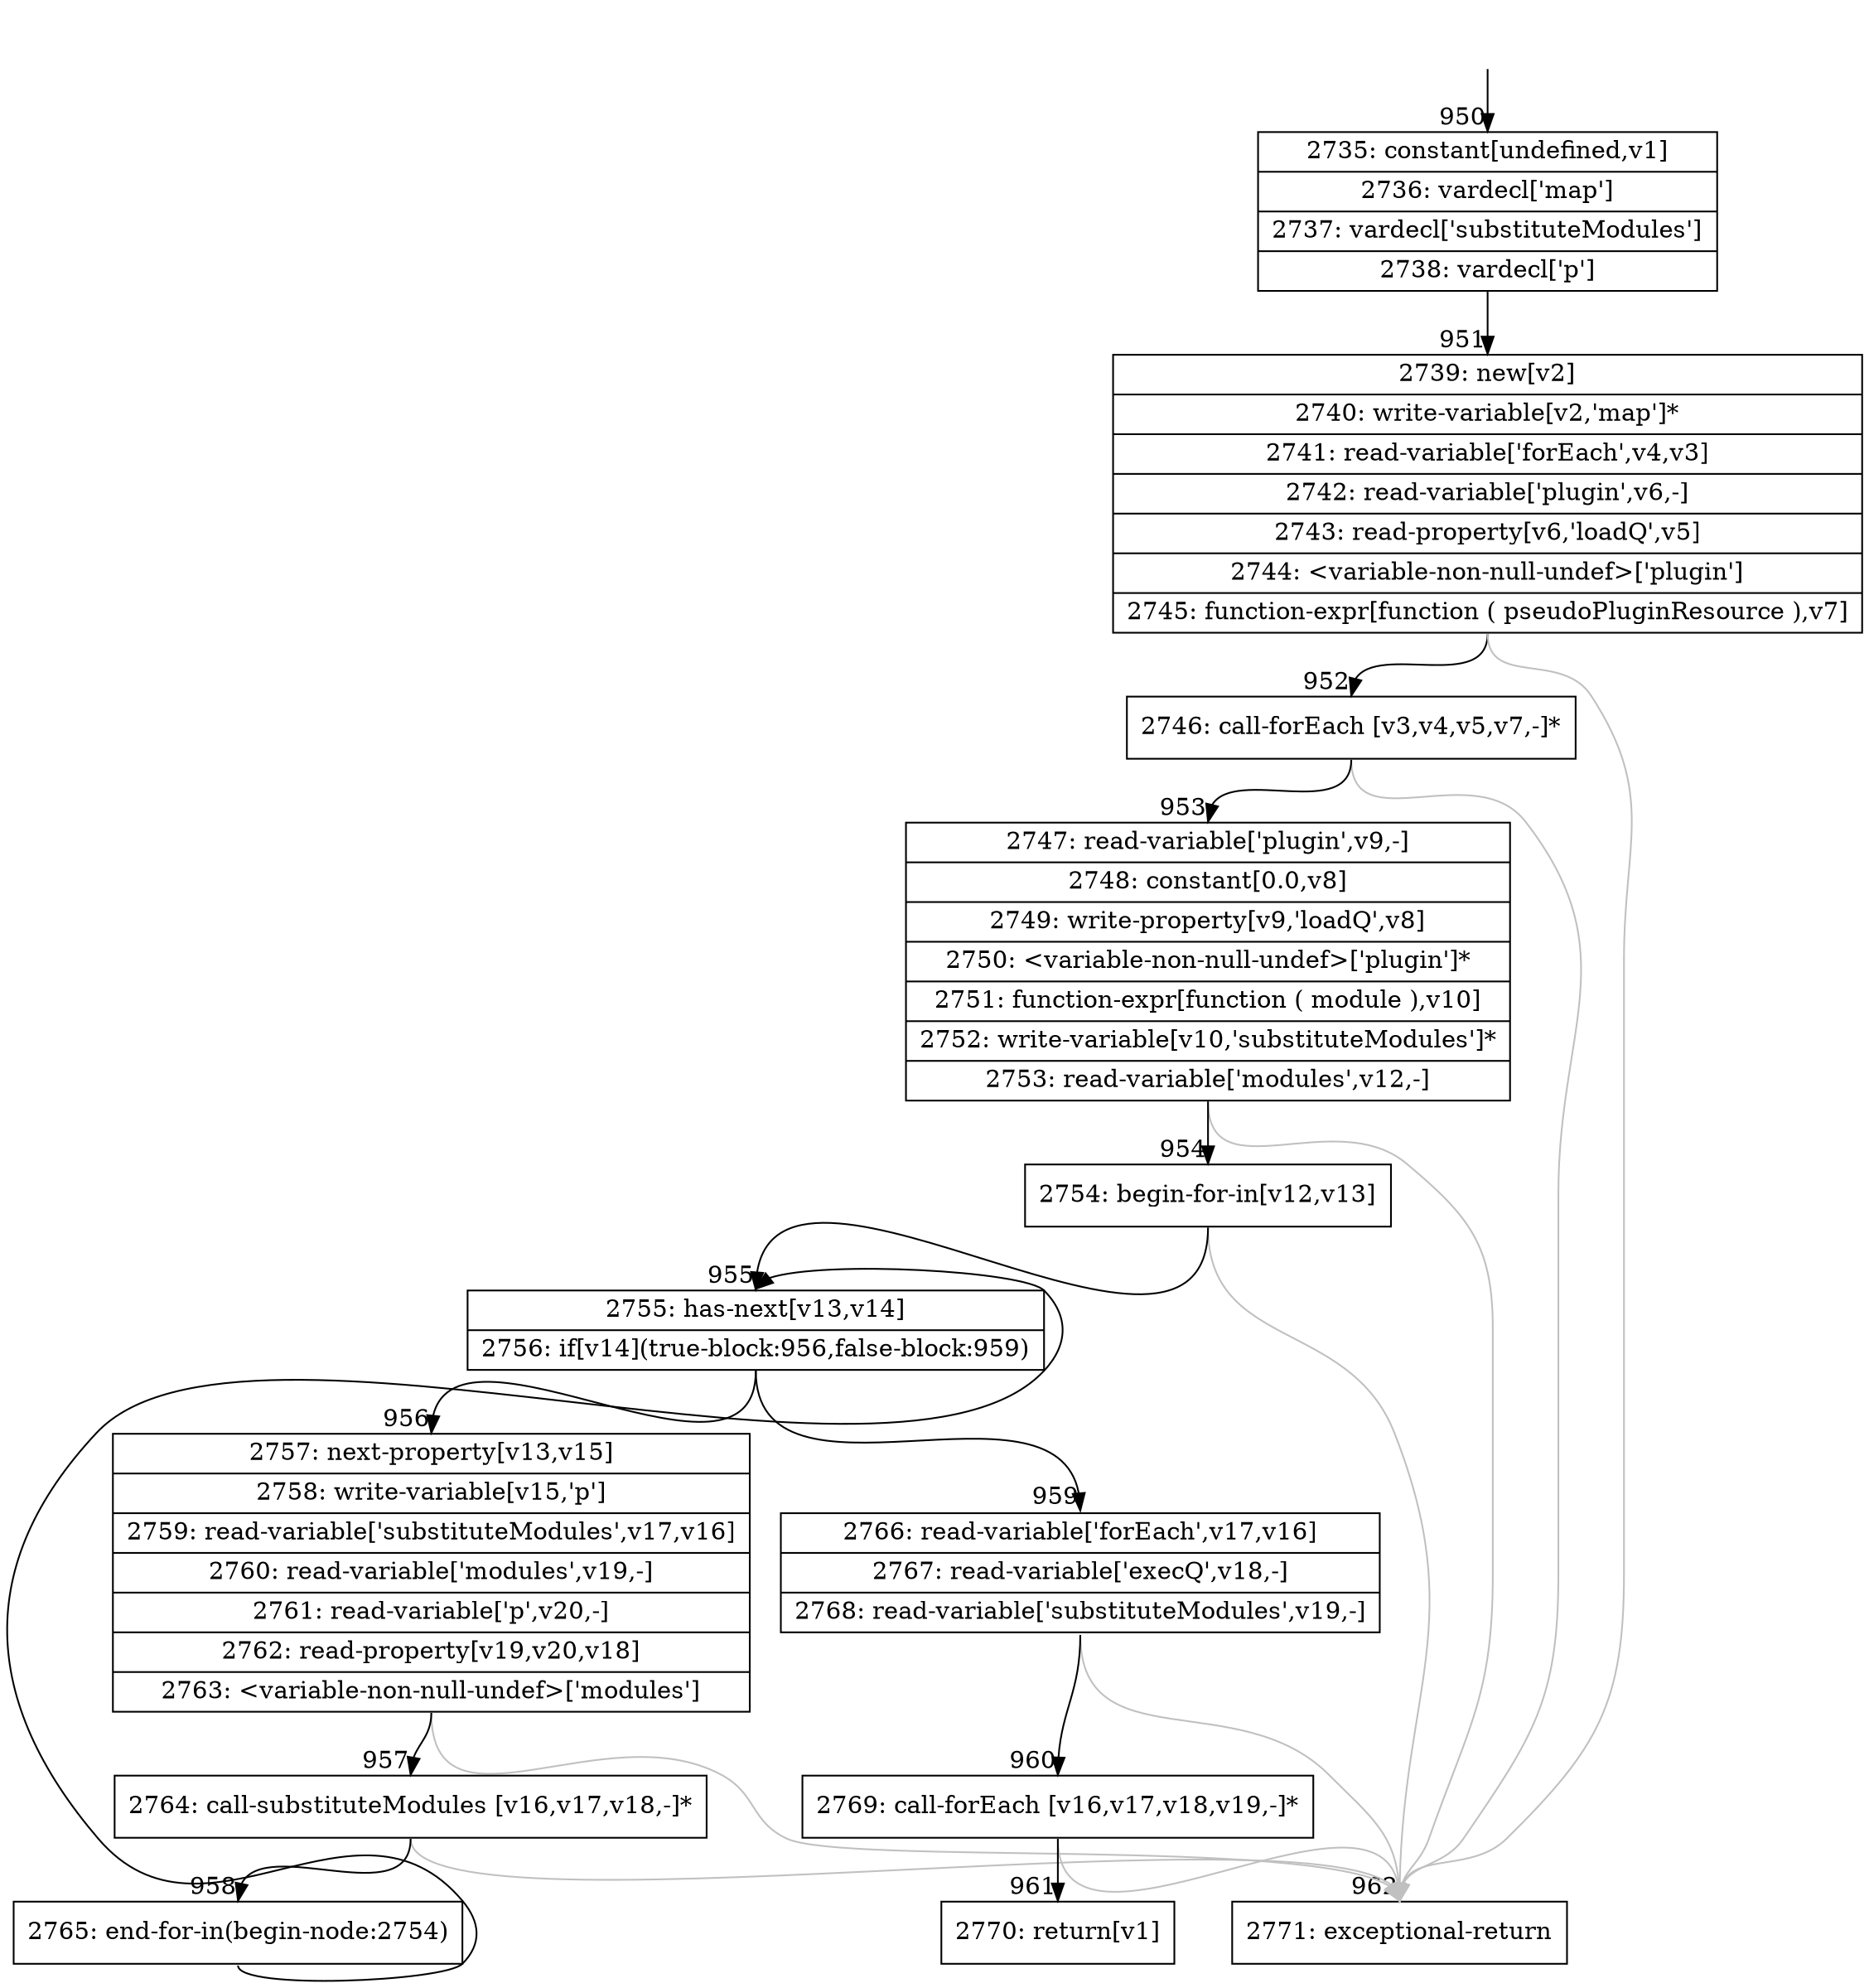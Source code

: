 digraph {
rankdir="TD"
BB_entry68[shape=none,label=""];
BB_entry68 -> BB950 [tailport=s, headport=n, headlabel="    950"]
BB950 [shape=record label="{2735: constant[undefined,v1]|2736: vardecl['map']|2737: vardecl['substituteModules']|2738: vardecl['p']}" ] 
BB950 -> BB951 [tailport=s, headport=n, headlabel="      951"]
BB951 [shape=record label="{2739: new[v2]|2740: write-variable[v2,'map']*|2741: read-variable['forEach',v4,v3]|2742: read-variable['plugin',v6,-]|2743: read-property[v6,'loadQ',v5]|2744: \<variable-non-null-undef\>['plugin']|2745: function-expr[function ( pseudoPluginResource ),v7]}" ] 
BB951 -> BB952 [tailport=s, headport=n, headlabel="      952"]
BB951 -> BB962 [tailport=s, headport=n, color=gray, headlabel="      962"]
BB952 [shape=record label="{2746: call-forEach [v3,v4,v5,v7,-]*}" ] 
BB952 -> BB953 [tailport=s, headport=n, headlabel="      953"]
BB952 -> BB962 [tailport=s, headport=n, color=gray]
BB953 [shape=record label="{2747: read-variable['plugin',v9,-]|2748: constant[0.0,v8]|2749: write-property[v9,'loadQ',v8]|2750: \<variable-non-null-undef\>['plugin']*|2751: function-expr[function ( module ),v10]|2752: write-variable[v10,'substituteModules']*|2753: read-variable['modules',v12,-]}" ] 
BB953 -> BB954 [tailport=s, headport=n, headlabel="      954"]
BB953 -> BB962 [tailport=s, headport=n, color=gray]
BB954 [shape=record label="{2754: begin-for-in[v12,v13]}" ] 
BB954 -> BB955 [tailport=s, headport=n, headlabel="      955"]
BB954 -> BB962 [tailport=s, headport=n, color=gray]
BB955 [shape=record label="{2755: has-next[v13,v14]|2756: if[v14](true-block:956,false-block:959)}" ] 
BB955 -> BB956 [tailport=s, headport=n, headlabel="      956"]
BB955 -> BB959 [tailport=s, headport=n, headlabel="      959"]
BB956 [shape=record label="{2757: next-property[v13,v15]|2758: write-variable[v15,'p']|2759: read-variable['substituteModules',v17,v16]|2760: read-variable['modules',v19,-]|2761: read-variable['p',v20,-]|2762: read-property[v19,v20,v18]|2763: \<variable-non-null-undef\>['modules']}" ] 
BB956 -> BB957 [tailport=s, headport=n, headlabel="      957"]
BB956 -> BB962 [tailport=s, headport=n, color=gray]
BB957 [shape=record label="{2764: call-substituteModules [v16,v17,v18,-]*}" ] 
BB957 -> BB958 [tailport=s, headport=n, headlabel="      958"]
BB957 -> BB962 [tailport=s, headport=n, color=gray]
BB958 [shape=record label="{2765: end-for-in(begin-node:2754)}" ] 
BB958 -> BB955 [tailport=s, headport=n]
BB959 [shape=record label="{2766: read-variable['forEach',v17,v16]|2767: read-variable['execQ',v18,-]|2768: read-variable['substituteModules',v19,-]}" ] 
BB959 -> BB960 [tailport=s, headport=n, headlabel="      960"]
BB959 -> BB962 [tailport=s, headport=n, color=gray]
BB960 [shape=record label="{2769: call-forEach [v16,v17,v18,v19,-]*}" ] 
BB960 -> BB961 [tailport=s, headport=n, headlabel="      961"]
BB960 -> BB962 [tailport=s, headport=n, color=gray]
BB961 [shape=record label="{2770: return[v1]}" ] 
BB962 [shape=record label="{2771: exceptional-return}" ] 
//#$~ 1202
}

